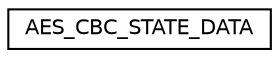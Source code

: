 digraph "Graphical Class Hierarchy"
{
  edge [fontname="Helvetica",fontsize="10",labelfontname="Helvetica",labelfontsize="10"];
  node [fontname="Helvetica",fontsize="10",shape=record];
  rankdir="LR";
  Node1 [label="AES_CBC_STATE_DATA",height=0.2,width=0.4,color="black", fillcolor="white", style="filled",URL="$struct_a_e_s___c_b_c___s_t_a_t_e___d_a_t_a.html"];
}
